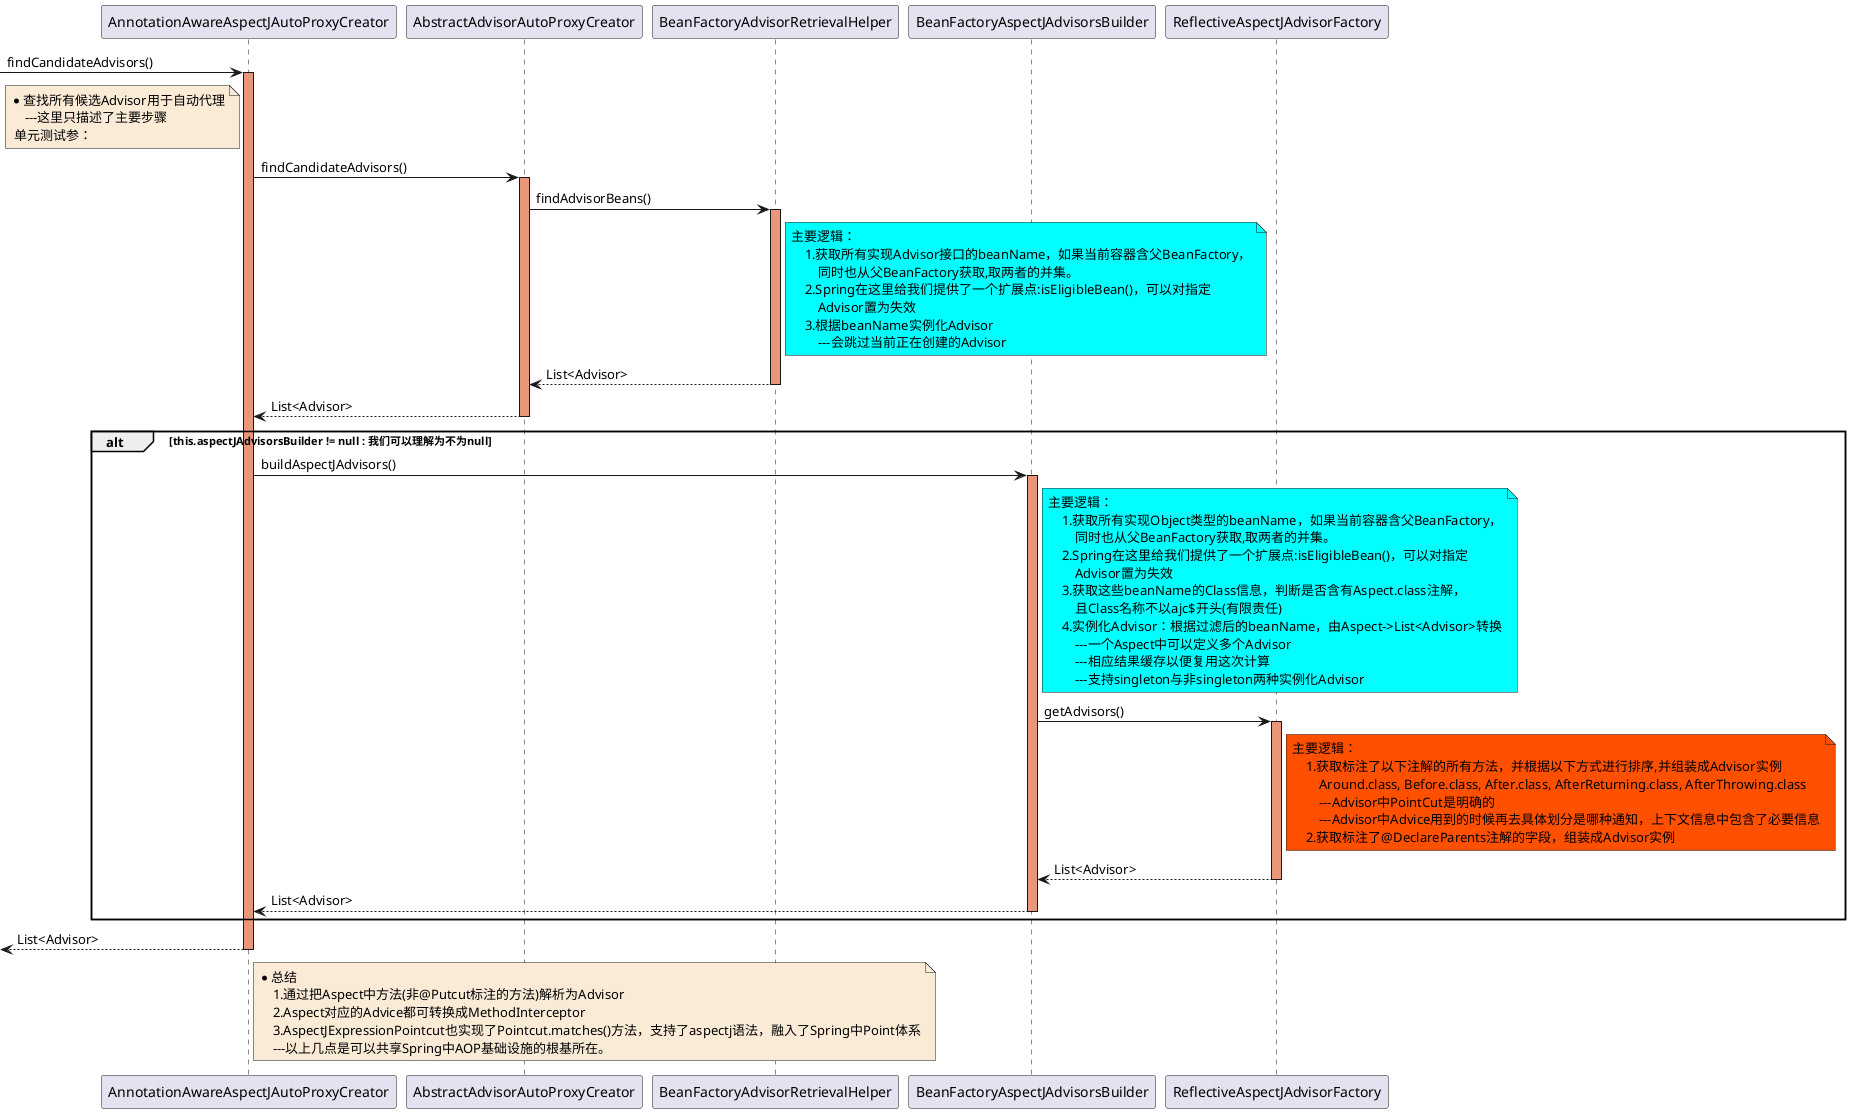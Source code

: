 @startuml
->AnnotationAwareAspectJAutoProxyCreator : findCandidateAdvisors()
note left of AnnotationAwareAspectJAutoProxyCreator #FAEBD7
    *查找所有候选Advisor用于自动代理
        ---这里只描述了主要步骤
     单元测试参：
end note
activate AnnotationAwareAspectJAutoProxyCreator #DarkSalmon
    AnnotationAwareAspectJAutoProxyCreator -> AbstractAdvisorAutoProxyCreator : findCandidateAdvisors()
    activate AbstractAdvisorAutoProxyCreator #DarkSalmon

        AbstractAdvisorAutoProxyCreator -> BeanFactoryAdvisorRetrievalHelper : findAdvisorBeans()
        activate BeanFactoryAdvisorRetrievalHelper #DarkSalmon
            note right of BeanFactoryAdvisorRetrievalHelper #aqua
                主要逻辑：
                    1.获取所有实现Advisor接口的beanName，如果当前容器含父BeanFactory，
                        同时也从父BeanFactory获取,取两者的并集。
                    2.Spring在这里给我们提供了一个扩展点:isEligibleBean()，可以对指定
                        Advisor置为失效
                    3.根据beanName实例化Advisor
                        ---会跳过当前正在创建的Advisor
            end note
        BeanFactoryAdvisorRetrievalHelper --> AbstractAdvisorAutoProxyCreator : List<Advisor>
        deactivate BeanFactoryAdvisorRetrievalHelper

    AbstractAdvisorAutoProxyCreator --> AnnotationAwareAspectJAutoProxyCreator : List<Advisor>
    deactivate AbstractAdvisorAutoProxyCreator

    alt this.aspectJAdvisorsBuilder != null : 我们可以理解为不为null

        AnnotationAwareAspectJAutoProxyCreator -> BeanFactoryAspectJAdvisorsBuilder : buildAspectJAdvisors()
        activate BeanFactoryAspectJAdvisorsBuilder #DarkSalmon
            note right of BeanFactoryAspectJAdvisorsBuilder #aqua
                主要逻辑：
                    1.获取所有实现Object类型的beanName，如果当前容器含父BeanFactory，
                        同时也从父BeanFactory获取,取两者的并集。
                    2.Spring在这里给我们提供了一个扩展点:isEligibleBean()，可以对指定
                        Advisor置为失效
                    3.获取这些beanName的Class信息，判断是否含有Aspect.class注解，
                        且Class名称不以ajc$开头(有限责任)
                    4.实例化Advisor：根据过滤后的beanName，由Aspect->List<Advisor>转换
                        ---一个Aspect中可以定义多个Advisor
                        ---相应结果缓存以便复用这次计算
                        ---支持singleton与非singleton两种实例化Advisor
            end note

            BeanFactoryAspectJAdvisorsBuilder -> ReflectiveAspectJAdvisorFactory : getAdvisors()
            activate ReflectiveAspectJAdvisorFactory #DarkSalmon

                note right of ReflectiveAspectJAdvisorFactory #FF5000
                    主要逻辑：
                        1.获取标注了以下注解的所有方法，并根据以下方式进行排序,并组装成Advisor实例
                            Around.class, Before.class, After.class, AfterReturning.class, AfterThrowing.class
                            ---Advisor中PointCut是明确的
                            ---Advisor中Advice用到的时候再去具体划分是哪种通知，上下文信息中包含了必要信息
                        2.获取标注了@DeclareParents注解的字段，组装成Advisor实例
                end note

            ReflectiveAspectJAdvisorFactory --> BeanFactoryAspectJAdvisorsBuilder : List<Advisor>
            deactivate ReflectiveAspectJAdvisorFactory

        BeanFactoryAspectJAdvisorsBuilder --> AnnotationAwareAspectJAutoProxyCreator : List<Advisor>
        deactivate BeanFactoryAspectJAdvisorsBuilder
    end


<-- AnnotationAwareAspectJAutoProxyCreator: List<Advisor>
deactivate AnnotationAwareAspectJAutoProxyCreator

note right of AnnotationAwareAspectJAutoProxyCreator #FAEBD7
*总结
    1.通过把Aspect中方法(非@Putcut标注的方法)解析为Advisor
    2.Aspect对应的Advice都可转换成MethodInterceptor
    3.AspectJExpressionPointcut也实现了Pointcut.matches()方法，支持了aspectj语法，融入了Spring中Point体系
    ---以上几点是可以共享Spring中AOP基础设施的根基所在。
end note

@enduml